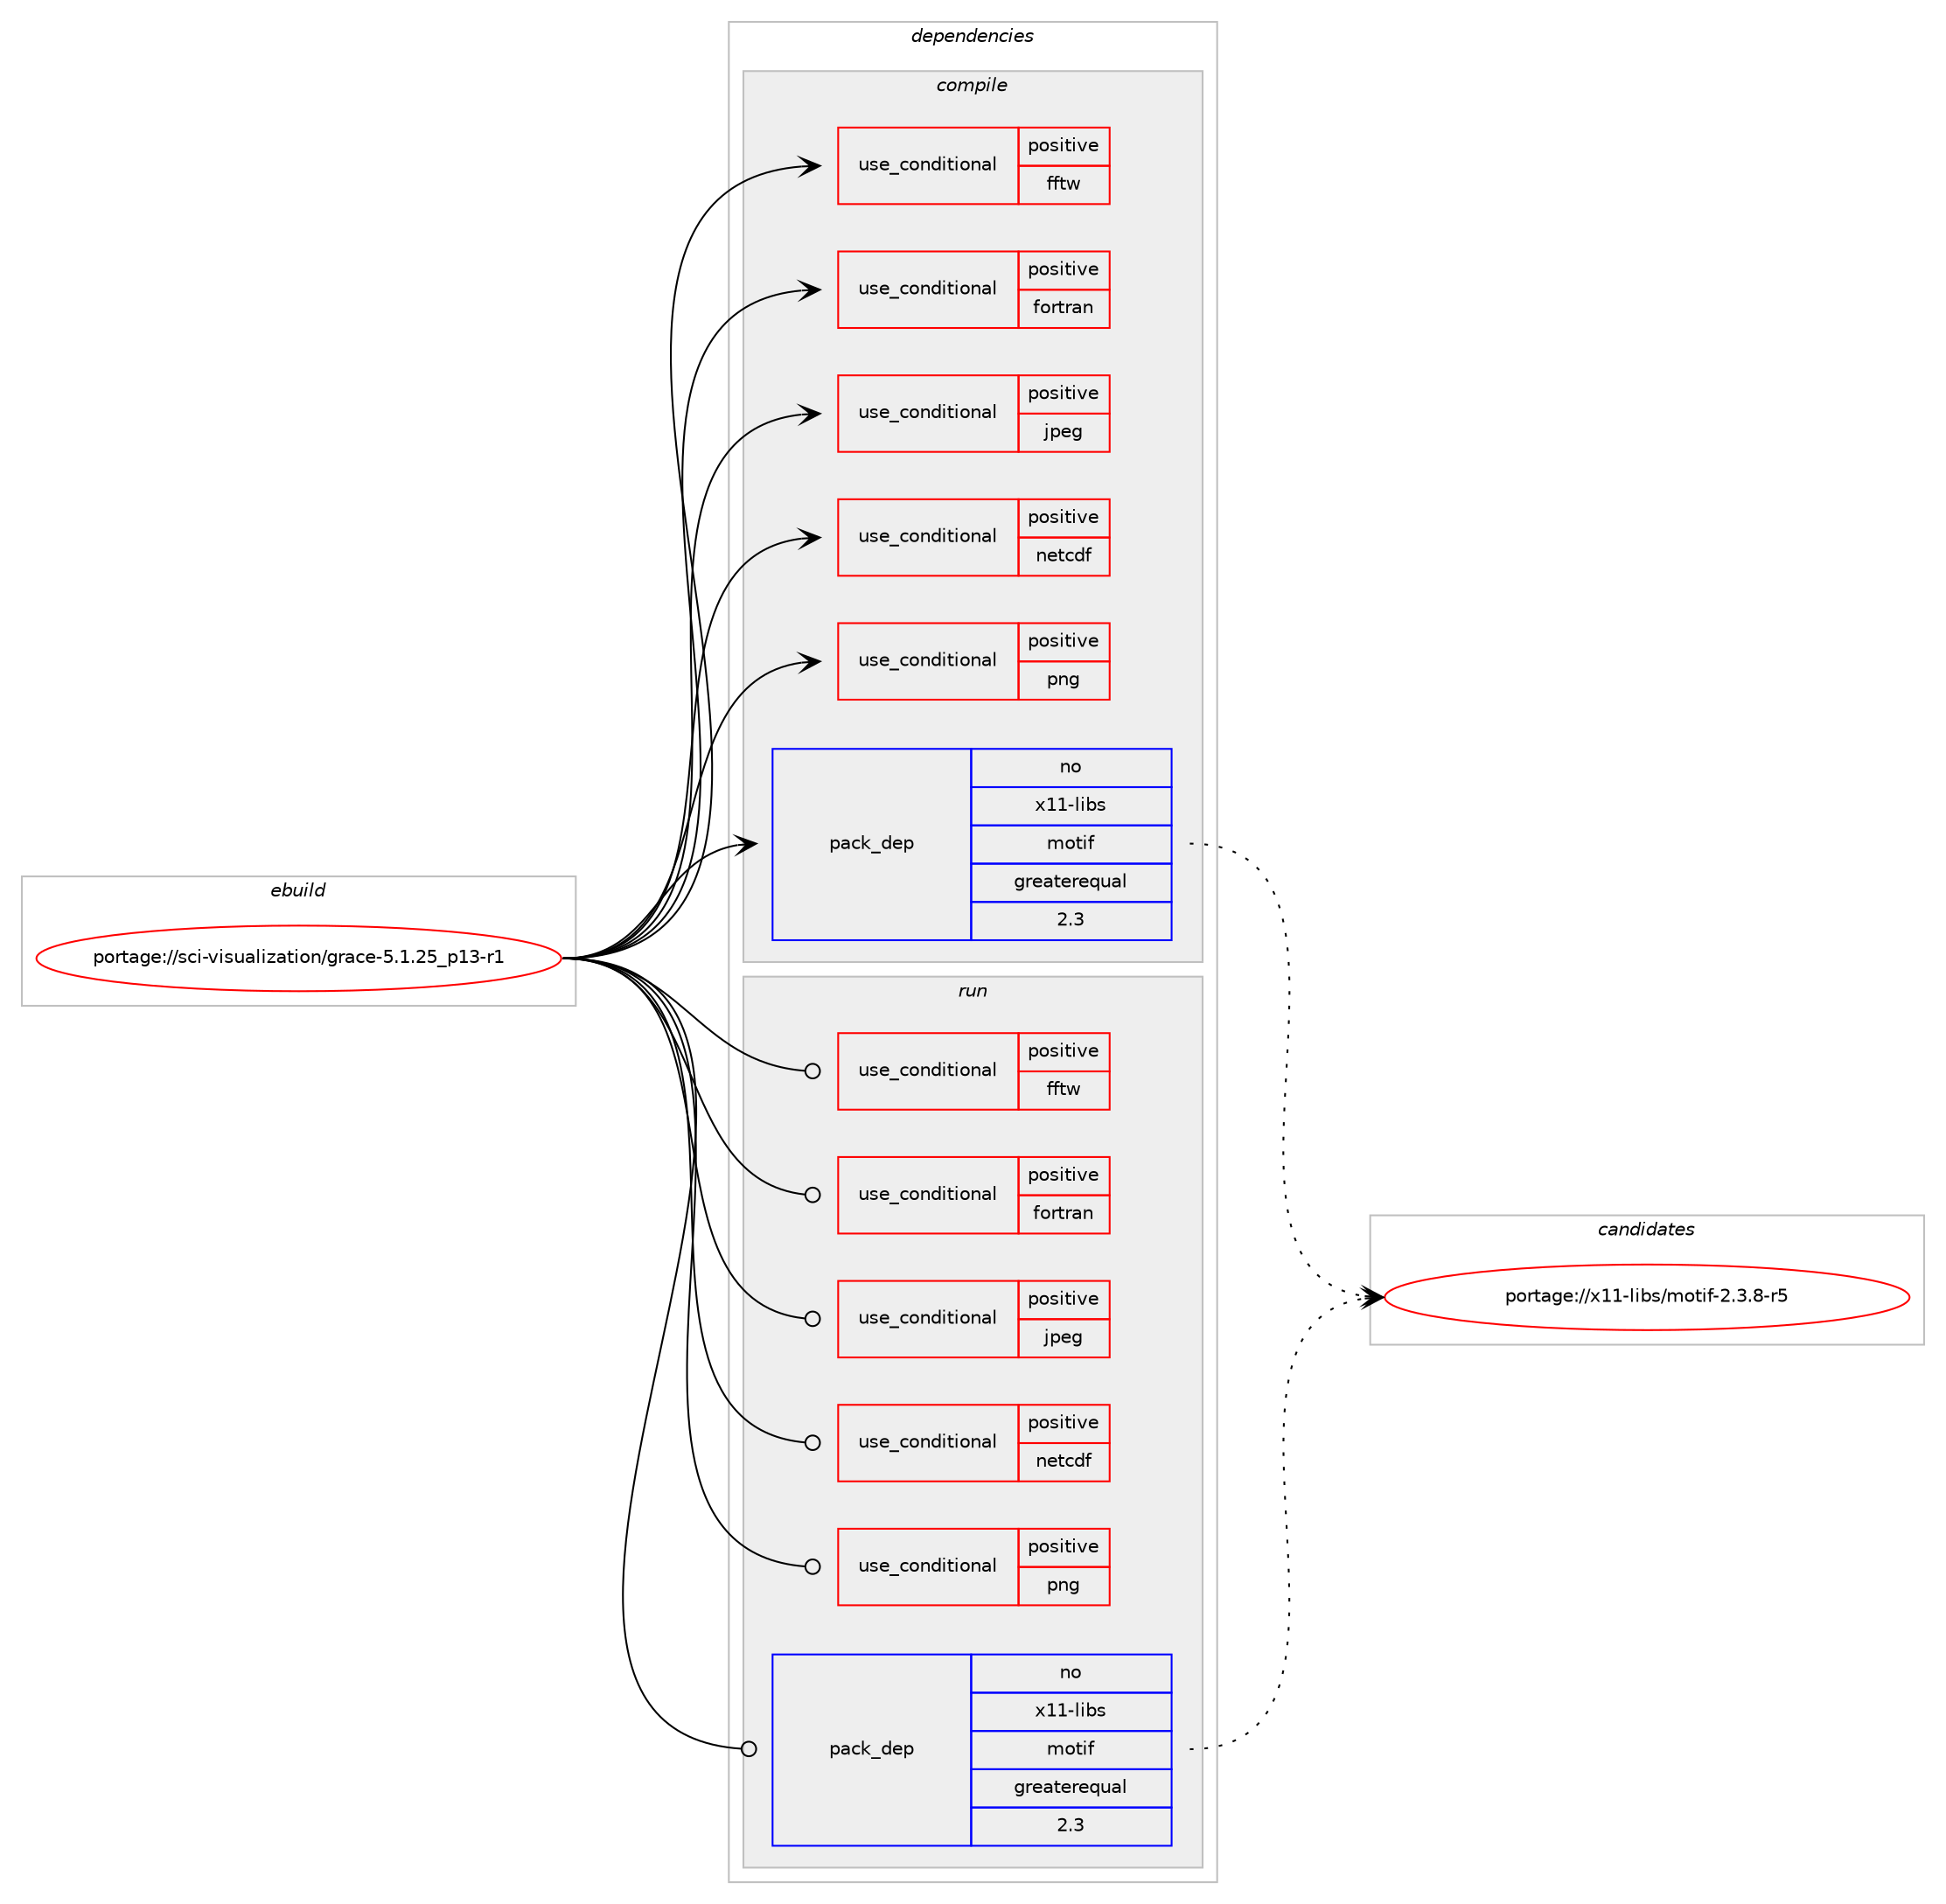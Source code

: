 digraph prolog {

# *************
# Graph options
# *************

newrank=true;
concentrate=true;
compound=true;
graph [rankdir=LR,fontname=Helvetica,fontsize=10,ranksep=1.5];#, ranksep=2.5, nodesep=0.2];
edge  [arrowhead=vee];
node  [fontname=Helvetica,fontsize=10];

# **********
# The ebuild
# **********

subgraph cluster_leftcol {
color=gray;
rank=same;
label=<<i>ebuild</i>>;
id [label="portage://sci-visualization/grace-5.1.25_p13-r1", color=red, width=4, href="../sci-visualization/grace-5.1.25_p13-r1.svg"];
}

# ****************
# The dependencies
# ****************

subgraph cluster_midcol {
color=gray;
label=<<i>dependencies</i>>;
subgraph cluster_compile {
fillcolor="#eeeeee";
style=filled;
label=<<i>compile</i>>;
subgraph cond107203 {
dependency205885 [label=<<TABLE BORDER="0" CELLBORDER="1" CELLSPACING="0" CELLPADDING="4"><TR><TD ROWSPAN="3" CELLPADDING="10">use_conditional</TD></TR><TR><TD>positive</TD></TR><TR><TD>fftw</TD></TR></TABLE>>, shape=none, color=red];
# *** BEGIN UNKNOWN DEPENDENCY TYPE (TODO) ***
# dependency205885 -> package_dependency(portage://sci-visualization/grace-5.1.25_p13-r1,install,no,sci-libs,fftw,none,[,,],[slot(3.0),equal],[])
# *** END UNKNOWN DEPENDENCY TYPE (TODO) ***

}
id:e -> dependency205885:w [weight=20,style="solid",arrowhead="vee"];
subgraph cond107204 {
dependency205886 [label=<<TABLE BORDER="0" CELLBORDER="1" CELLSPACING="0" CELLPADDING="4"><TR><TD ROWSPAN="3" CELLPADDING="10">use_conditional</TD></TR><TR><TD>positive</TD></TR><TR><TD>fortran</TD></TR></TABLE>>, shape=none, color=red];
# *** BEGIN UNKNOWN DEPENDENCY TYPE (TODO) ***
# dependency205886 -> package_dependency(portage://sci-visualization/grace-5.1.25_p13-r1,install,no,virtual,fortran,none,[,,],[],[])
# *** END UNKNOWN DEPENDENCY TYPE (TODO) ***

}
id:e -> dependency205886:w [weight=20,style="solid",arrowhead="vee"];
subgraph cond107205 {
dependency205887 [label=<<TABLE BORDER="0" CELLBORDER="1" CELLSPACING="0" CELLPADDING="4"><TR><TD ROWSPAN="3" CELLPADDING="10">use_conditional</TD></TR><TR><TD>positive</TD></TR><TR><TD>jpeg</TD></TR></TABLE>>, shape=none, color=red];
# *** BEGIN UNKNOWN DEPENDENCY TYPE (TODO) ***
# dependency205887 -> package_dependency(portage://sci-visualization/grace-5.1.25_p13-r1,install,no,media-libs,libjpeg-turbo,none,[,,],any_same_slot,[])
# *** END UNKNOWN DEPENDENCY TYPE (TODO) ***

}
id:e -> dependency205887:w [weight=20,style="solid",arrowhead="vee"];
subgraph cond107206 {
dependency205888 [label=<<TABLE BORDER="0" CELLBORDER="1" CELLSPACING="0" CELLPADDING="4"><TR><TD ROWSPAN="3" CELLPADDING="10">use_conditional</TD></TR><TR><TD>positive</TD></TR><TR><TD>netcdf</TD></TR></TABLE>>, shape=none, color=red];
# *** BEGIN UNKNOWN DEPENDENCY TYPE (TODO) ***
# dependency205888 -> package_dependency(portage://sci-visualization/grace-5.1.25_p13-r1,install,no,sci-libs,netcdf,none,[,,],any_same_slot,[])
# *** END UNKNOWN DEPENDENCY TYPE (TODO) ***

}
id:e -> dependency205888:w [weight=20,style="solid",arrowhead="vee"];
subgraph cond107207 {
dependency205889 [label=<<TABLE BORDER="0" CELLBORDER="1" CELLSPACING="0" CELLPADDING="4"><TR><TD ROWSPAN="3" CELLPADDING="10">use_conditional</TD></TR><TR><TD>positive</TD></TR><TR><TD>png</TD></TR></TABLE>>, shape=none, color=red];
# *** BEGIN UNKNOWN DEPENDENCY TYPE (TODO) ***
# dependency205889 -> package_dependency(portage://sci-visualization/grace-5.1.25_p13-r1,install,no,media-libs,libpng,none,[,,],[slot(0),equal],[])
# *** END UNKNOWN DEPENDENCY TYPE (TODO) ***

}
id:e -> dependency205889:w [weight=20,style="solid",arrowhead="vee"];
# *** BEGIN UNKNOWN DEPENDENCY TYPE (TODO) ***
# id -> package_dependency(portage://sci-visualization/grace-5.1.25_p13-r1,install,no,media-libs,t1lib,none,[,,],[],[])
# *** END UNKNOWN DEPENDENCY TYPE (TODO) ***

# *** BEGIN UNKNOWN DEPENDENCY TYPE (TODO) ***
# id -> package_dependency(portage://sci-visualization/grace-5.1.25_p13-r1,install,no,media-libs,tiff,none,[,,],any_same_slot,[])
# *** END UNKNOWN DEPENDENCY TYPE (TODO) ***

# *** BEGIN UNKNOWN DEPENDENCY TYPE (TODO) ***
# id -> package_dependency(portage://sci-visualization/grace-5.1.25_p13-r1,install,no,sys-libs,zlib,none,[,,],[],[])
# *** END UNKNOWN DEPENDENCY TYPE (TODO) ***

subgraph pack95838 {
dependency205890 [label=<<TABLE BORDER="0" CELLBORDER="1" CELLSPACING="0" CELLPADDING="4" WIDTH="220"><TR><TD ROWSPAN="6" CELLPADDING="30">pack_dep</TD></TR><TR><TD WIDTH="110">no</TD></TR><TR><TD>x11-libs</TD></TR><TR><TD>motif</TD></TR><TR><TD>greaterequal</TD></TR><TR><TD>2.3</TD></TR></TABLE>>, shape=none, color=blue];
}
id:e -> dependency205890:w [weight=20,style="solid",arrowhead="vee"];
# *** BEGIN UNKNOWN DEPENDENCY TYPE (TODO) ***
# id -> package_dependency(portage://sci-visualization/grace-5.1.25_p13-r1,install,no,x11-libs,xbae,none,[,,],[],[])
# *** END UNKNOWN DEPENDENCY TYPE (TODO) ***

}
subgraph cluster_compileandrun {
fillcolor="#eeeeee";
style=filled;
label=<<i>compile and run</i>>;
}
subgraph cluster_run {
fillcolor="#eeeeee";
style=filled;
label=<<i>run</i>>;
subgraph cond107208 {
dependency205891 [label=<<TABLE BORDER="0" CELLBORDER="1" CELLSPACING="0" CELLPADDING="4"><TR><TD ROWSPAN="3" CELLPADDING="10">use_conditional</TD></TR><TR><TD>positive</TD></TR><TR><TD>fftw</TD></TR></TABLE>>, shape=none, color=red];
# *** BEGIN UNKNOWN DEPENDENCY TYPE (TODO) ***
# dependency205891 -> package_dependency(portage://sci-visualization/grace-5.1.25_p13-r1,run,no,sci-libs,fftw,none,[,,],[slot(3.0),equal],[])
# *** END UNKNOWN DEPENDENCY TYPE (TODO) ***

}
id:e -> dependency205891:w [weight=20,style="solid",arrowhead="odot"];
subgraph cond107209 {
dependency205892 [label=<<TABLE BORDER="0" CELLBORDER="1" CELLSPACING="0" CELLPADDING="4"><TR><TD ROWSPAN="3" CELLPADDING="10">use_conditional</TD></TR><TR><TD>positive</TD></TR><TR><TD>fortran</TD></TR></TABLE>>, shape=none, color=red];
# *** BEGIN UNKNOWN DEPENDENCY TYPE (TODO) ***
# dependency205892 -> package_dependency(portage://sci-visualization/grace-5.1.25_p13-r1,run,no,virtual,fortran,none,[,,],[],[])
# *** END UNKNOWN DEPENDENCY TYPE (TODO) ***

}
id:e -> dependency205892:w [weight=20,style="solid",arrowhead="odot"];
subgraph cond107210 {
dependency205893 [label=<<TABLE BORDER="0" CELLBORDER="1" CELLSPACING="0" CELLPADDING="4"><TR><TD ROWSPAN="3" CELLPADDING="10">use_conditional</TD></TR><TR><TD>positive</TD></TR><TR><TD>jpeg</TD></TR></TABLE>>, shape=none, color=red];
# *** BEGIN UNKNOWN DEPENDENCY TYPE (TODO) ***
# dependency205893 -> package_dependency(portage://sci-visualization/grace-5.1.25_p13-r1,run,no,media-libs,libjpeg-turbo,none,[,,],any_same_slot,[])
# *** END UNKNOWN DEPENDENCY TYPE (TODO) ***

}
id:e -> dependency205893:w [weight=20,style="solid",arrowhead="odot"];
subgraph cond107211 {
dependency205894 [label=<<TABLE BORDER="0" CELLBORDER="1" CELLSPACING="0" CELLPADDING="4"><TR><TD ROWSPAN="3" CELLPADDING="10">use_conditional</TD></TR><TR><TD>positive</TD></TR><TR><TD>netcdf</TD></TR></TABLE>>, shape=none, color=red];
# *** BEGIN UNKNOWN DEPENDENCY TYPE (TODO) ***
# dependency205894 -> package_dependency(portage://sci-visualization/grace-5.1.25_p13-r1,run,no,sci-libs,netcdf,none,[,,],any_same_slot,[])
# *** END UNKNOWN DEPENDENCY TYPE (TODO) ***

}
id:e -> dependency205894:w [weight=20,style="solid",arrowhead="odot"];
subgraph cond107212 {
dependency205895 [label=<<TABLE BORDER="0" CELLBORDER="1" CELLSPACING="0" CELLPADDING="4"><TR><TD ROWSPAN="3" CELLPADDING="10">use_conditional</TD></TR><TR><TD>positive</TD></TR><TR><TD>png</TD></TR></TABLE>>, shape=none, color=red];
# *** BEGIN UNKNOWN DEPENDENCY TYPE (TODO) ***
# dependency205895 -> package_dependency(portage://sci-visualization/grace-5.1.25_p13-r1,run,no,media-libs,libpng,none,[,,],[slot(0),equal],[])
# *** END UNKNOWN DEPENDENCY TYPE (TODO) ***

}
id:e -> dependency205895:w [weight=20,style="solid",arrowhead="odot"];
# *** BEGIN UNKNOWN DEPENDENCY TYPE (TODO) ***
# id -> package_dependency(portage://sci-visualization/grace-5.1.25_p13-r1,run,no,media-libs,t1lib,none,[,,],[],[])
# *** END UNKNOWN DEPENDENCY TYPE (TODO) ***

# *** BEGIN UNKNOWN DEPENDENCY TYPE (TODO) ***
# id -> package_dependency(portage://sci-visualization/grace-5.1.25_p13-r1,run,no,media-libs,tiff,none,[,,],any_same_slot,[])
# *** END UNKNOWN DEPENDENCY TYPE (TODO) ***

# *** BEGIN UNKNOWN DEPENDENCY TYPE (TODO) ***
# id -> package_dependency(portage://sci-visualization/grace-5.1.25_p13-r1,run,no,sys-libs,zlib,none,[,,],[],[])
# *** END UNKNOWN DEPENDENCY TYPE (TODO) ***

subgraph pack95839 {
dependency205896 [label=<<TABLE BORDER="0" CELLBORDER="1" CELLSPACING="0" CELLPADDING="4" WIDTH="220"><TR><TD ROWSPAN="6" CELLPADDING="30">pack_dep</TD></TR><TR><TD WIDTH="110">no</TD></TR><TR><TD>x11-libs</TD></TR><TR><TD>motif</TD></TR><TR><TD>greaterequal</TD></TR><TR><TD>2.3</TD></TR></TABLE>>, shape=none, color=blue];
}
id:e -> dependency205896:w [weight=20,style="solid",arrowhead="odot"];
# *** BEGIN UNKNOWN DEPENDENCY TYPE (TODO) ***
# id -> package_dependency(portage://sci-visualization/grace-5.1.25_p13-r1,run,no,x11-libs,xbae,none,[,,],[],[])
# *** END UNKNOWN DEPENDENCY TYPE (TODO) ***

# *** BEGIN UNKNOWN DEPENDENCY TYPE (TODO) ***
# id -> package_dependency(portage://sci-visualization/grace-5.1.25_p13-r1,run,no,x11-misc,xdg-utils,none,[,,],[],[])
# *** END UNKNOWN DEPENDENCY TYPE (TODO) ***

}
}

# **************
# The candidates
# **************

subgraph cluster_choices {
rank=same;
color=gray;
label=<<i>candidates</i>>;

subgraph choice95838 {
color=black;
nodesep=1;
choice12049494510810598115471091111161051024550465146564511453 [label="portage://x11-libs/motif-2.3.8-r5", color=red, width=4,href="../x11-libs/motif-2.3.8-r5.svg"];
dependency205890:e -> choice12049494510810598115471091111161051024550465146564511453:w [style=dotted,weight="100"];
}
subgraph choice95839 {
color=black;
nodesep=1;
choice12049494510810598115471091111161051024550465146564511453 [label="portage://x11-libs/motif-2.3.8-r5", color=red, width=4,href="../x11-libs/motif-2.3.8-r5.svg"];
dependency205896:e -> choice12049494510810598115471091111161051024550465146564511453:w [style=dotted,weight="100"];
}
}

}
